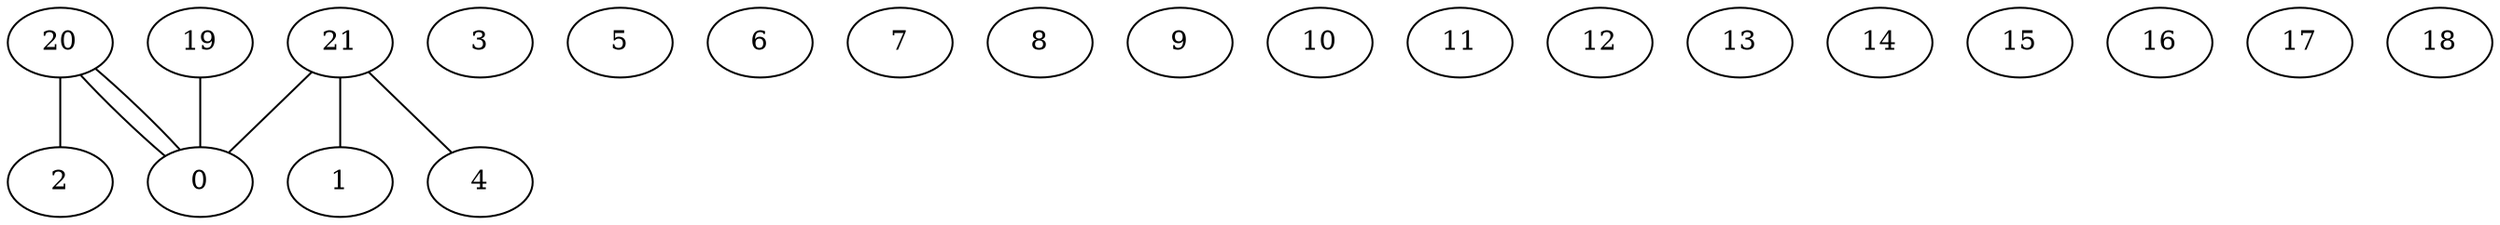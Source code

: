 graph G {
0;
1;
2;
3;
4;
5;
6;
7;
8;
9;
10;
11;
12;
13;
14;
15;
16;
17;
18;
19;
20;
21;
21--4 ;
21--1 ;
21--0 ;
20--2 ;
20--0 ;
20--0 ;
19--0 ;
}

